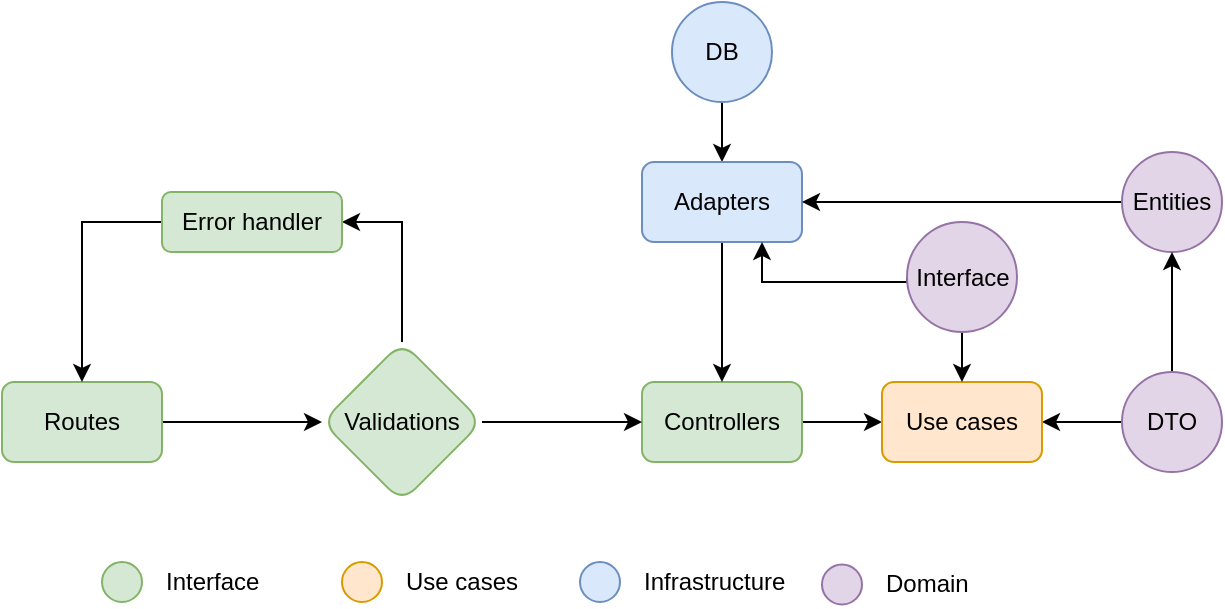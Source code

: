 <mxfile>
    <diagram name="Página-1" id="uFT8vUl30jBZi0xyiMv0">
        <mxGraphModel dx="1052" dy="773" grid="1" gridSize="10" guides="1" tooltips="1" connect="1" arrows="1" fold="1" page="1" pageScale="1" pageWidth="827" pageHeight="1169" math="0" shadow="0">
            <root>
                <mxCell id="0"/>
                <mxCell id="1" parent="0"/>
                <mxCell id="mC5z-mMraHbT_Dps2X1v-2" value="" style="edgeStyle=orthogonalEdgeStyle;rounded=0;orthogonalLoop=1;jettySize=auto;html=1;fontColor=#000000;" parent="1" source="pwGEhDZ0cCf_99FvV3OS-1" target="mC5z-mMraHbT_Dps2X1v-1" edge="1">
                    <mxGeometry relative="1" as="geometry"/>
                </mxCell>
                <mxCell id="pwGEhDZ0cCf_99FvV3OS-1" value="Routes" style="rounded=1;whiteSpace=wrap;html=1;fillColor=#d5e8d4;strokeColor=#82b366;fontColor=#000000;" parent="1" vertex="1">
                    <mxGeometry x="40" y="280" width="80" height="40" as="geometry"/>
                </mxCell>
                <mxCell id="pwGEhDZ0cCf_99FvV3OS-7" value="" style="edgeStyle=orthogonalEdgeStyle;rounded=0;orthogonalLoop=1;jettySize=auto;html=1;fontColor=#000000;" parent="1" source="pwGEhDZ0cCf_99FvV3OS-2" target="pwGEhDZ0cCf_99FvV3OS-6" edge="1">
                    <mxGeometry relative="1" as="geometry"/>
                </mxCell>
                <mxCell id="pwGEhDZ0cCf_99FvV3OS-2" value="Controllers" style="whiteSpace=wrap;html=1;rounded=1;fillColor=#d5e8d4;strokeColor=#82b366;fontColor=#000000;" parent="1" vertex="1">
                    <mxGeometry x="360" y="280" width="80" height="40" as="geometry"/>
                </mxCell>
                <mxCell id="pwGEhDZ0cCf_99FvV3OS-5" value="" style="edgeStyle=orthogonalEdgeStyle;rounded=0;orthogonalLoop=1;jettySize=auto;html=1;fontColor=#000000;" parent="1" source="pwGEhDZ0cCf_99FvV3OS-4" target="pwGEhDZ0cCf_99FvV3OS-2" edge="1">
                    <mxGeometry relative="1" as="geometry"/>
                </mxCell>
                <mxCell id="pwGEhDZ0cCf_99FvV3OS-10" value="" style="edgeStyle=orthogonalEdgeStyle;rounded=0;orthogonalLoop=1;jettySize=auto;html=1;fontColor=#000000;" parent="1" source="pwGEhDZ0cCf_99FvV3OS-9" target="pwGEhDZ0cCf_99FvV3OS-4" edge="1">
                    <mxGeometry relative="1" as="geometry"/>
                </mxCell>
                <mxCell id="pwGEhDZ0cCf_99FvV3OS-4" value="Adapters" style="whiteSpace=wrap;html=1;rounded=1;fillColor=#dae8fc;strokeColor=#6c8ebf;fontColor=#000000;" parent="1" vertex="1">
                    <mxGeometry x="360" y="170" width="80" height="40" as="geometry"/>
                </mxCell>
                <mxCell id="pwGEhDZ0cCf_99FvV3OS-15" value="" style="edgeStyle=orthogonalEdgeStyle;rounded=0;orthogonalLoop=1;jettySize=auto;html=1;fontColor=#000000;" parent="1" source="pwGEhDZ0cCf_99FvV3OS-14" target="pwGEhDZ0cCf_99FvV3OS-6" edge="1">
                    <mxGeometry relative="1" as="geometry"/>
                </mxCell>
                <mxCell id="pwGEhDZ0cCf_99FvV3OS-6" value="Use cases" style="whiteSpace=wrap;html=1;rounded=1;fillColor=#ffe6cc;strokeColor=#d79b00;fontColor=#000000;" parent="1" vertex="1">
                    <mxGeometry x="480" y="280" width="80" height="40" as="geometry"/>
                </mxCell>
                <mxCell id="pwGEhDZ0cCf_99FvV3OS-9" value="DB" style="ellipse;whiteSpace=wrap;html=1;rounded=1;fillColor=#dae8fc;strokeColor=#6c8ebf;fontColor=#000000;" parent="1" vertex="1">
                    <mxGeometry x="375" y="90" width="50" height="50" as="geometry"/>
                </mxCell>
                <mxCell id="pwGEhDZ0cCf_99FvV3OS-13" style="edgeStyle=orthogonalEdgeStyle;rounded=0;orthogonalLoop=1;jettySize=auto;html=1;exitX=0;exitY=0.5;exitDx=0;exitDy=0;entryX=1;entryY=0.5;entryDx=0;entryDy=0;fontColor=#000000;" parent="1" source="pwGEhDZ0cCf_99FvV3OS-11" target="pwGEhDZ0cCf_99FvV3OS-4" edge="1">
                    <mxGeometry relative="1" as="geometry">
                        <mxPoint x="520" y="150" as="targetPoint"/>
                    </mxGeometry>
                </mxCell>
                <mxCell id="pwGEhDZ0cCf_99FvV3OS-11" value="Entities" style="ellipse;whiteSpace=wrap;html=1;rounded=1;fillColor=#e1d5e7;strokeColor=#9673a6;fontColor=#000000;" parent="1" vertex="1">
                    <mxGeometry x="600" y="165" width="50" height="50" as="geometry"/>
                </mxCell>
                <mxCell id="pwGEhDZ0cCf_99FvV3OS-18" value="" style="edgeStyle=orthogonalEdgeStyle;rounded=0;orthogonalLoop=1;jettySize=auto;html=1;fontColor=#000000;" parent="1" source="pwGEhDZ0cCf_99FvV3OS-14" target="pwGEhDZ0cCf_99FvV3OS-11" edge="1">
                    <mxGeometry relative="1" as="geometry"/>
                </mxCell>
                <mxCell id="pwGEhDZ0cCf_99FvV3OS-14" value="DTO" style="ellipse;whiteSpace=wrap;html=1;rounded=1;fillColor=#e1d5e7;strokeColor=#9673a6;fontColor=#000000;" parent="1" vertex="1">
                    <mxGeometry x="600" y="275" width="50" height="50" as="geometry"/>
                </mxCell>
                <mxCell id="pwGEhDZ0cCf_99FvV3OS-21" value="" style="edgeStyle=orthogonalEdgeStyle;rounded=0;orthogonalLoop=1;jettySize=auto;html=1;entryX=0.75;entryY=1;entryDx=0;entryDy=0;exitX=0;exitY=0.5;exitDx=0;exitDy=0;fontColor=#000000;" parent="1" source="pwGEhDZ0cCf_99FvV3OS-19" target="pwGEhDZ0cCf_99FvV3OS-4" edge="1">
                    <mxGeometry relative="1" as="geometry">
                        <Array as="points">
                            <mxPoint x="493" y="230"/>
                            <mxPoint x="420" y="230"/>
                        </Array>
                    </mxGeometry>
                </mxCell>
                <mxCell id="pwGEhDZ0cCf_99FvV3OS-22" value="" style="edgeStyle=orthogonalEdgeStyle;rounded=0;orthogonalLoop=1;jettySize=auto;html=1;fontColor=#000000;" parent="1" source="pwGEhDZ0cCf_99FvV3OS-19" target="pwGEhDZ0cCf_99FvV3OS-6" edge="1">
                    <mxGeometry relative="1" as="geometry"/>
                </mxCell>
                <mxCell id="pwGEhDZ0cCf_99FvV3OS-19" value="Interface" style="ellipse;whiteSpace=wrap;html=1;aspect=fixed;fillColor=#e1d5e7;strokeColor=#9673a6;fontColor=#000000;" parent="1" vertex="1">
                    <mxGeometry x="492.5" y="200" width="55" height="55" as="geometry"/>
                </mxCell>
                <mxCell id="pwGEhDZ0cCf_99FvV3OS-23" value="" style="ellipse;whiteSpace=wrap;html=1;aspect=fixed;fillColor=#d5e8d4;strokeColor=#82b366;" parent="1" vertex="1">
                    <mxGeometry x="90" y="370" width="20" height="20" as="geometry"/>
                </mxCell>
                <mxCell id="pwGEhDZ0cCf_99FvV3OS-24" value="Interface" style="text;html=1;align=left;verticalAlign=middle;whiteSpace=wrap;rounded=0;" parent="1" vertex="1">
                    <mxGeometry x="120" y="371.88" width="140" height="16.25" as="geometry"/>
                </mxCell>
                <mxCell id="pwGEhDZ0cCf_99FvV3OS-25" value="" style="ellipse;whiteSpace=wrap;html=1;aspect=fixed;fillColor=#ffe6cc;strokeColor=#d79b00;" parent="1" vertex="1">
                    <mxGeometry x="210" y="370.01" width="20" height="20" as="geometry"/>
                </mxCell>
                <mxCell id="pwGEhDZ0cCf_99FvV3OS-26" value="Use cases" style="text;html=1;align=left;verticalAlign=middle;whiteSpace=wrap;rounded=0;" parent="1" vertex="1">
                    <mxGeometry x="240" y="371.26" width="140" height="17.5" as="geometry"/>
                </mxCell>
                <mxCell id="pwGEhDZ0cCf_99FvV3OS-27" value="" style="ellipse;whiteSpace=wrap;html=1;aspect=fixed;fillColor=#dae8fc;strokeColor=#6c8ebf;" parent="1" vertex="1">
                    <mxGeometry x="329" y="370.01" width="20" height="20" as="geometry"/>
                </mxCell>
                <mxCell id="pwGEhDZ0cCf_99FvV3OS-28" value="Infrastructure" style="text;html=1;align=left;verticalAlign=middle;whiteSpace=wrap;rounded=0;" parent="1" vertex="1">
                    <mxGeometry x="359" y="368.76" width="140" height="22.5" as="geometry"/>
                </mxCell>
                <mxCell id="pwGEhDZ0cCf_99FvV3OS-29" value="" style="ellipse;whiteSpace=wrap;html=1;aspect=fixed;fillColor=#e1d5e7;strokeColor=#9673a6;" parent="1" vertex="1">
                    <mxGeometry x="450" y="371.25" width="20" height="20" as="geometry"/>
                </mxCell>
                <mxCell id="pwGEhDZ0cCf_99FvV3OS-30" value="Domain" style="text;html=1;align=left;verticalAlign=middle;whiteSpace=wrap;rounded=0;" parent="1" vertex="1">
                    <mxGeometry x="480" y="370" width="140" height="22.5" as="geometry"/>
                </mxCell>
                <mxCell id="mC5z-mMraHbT_Dps2X1v-3" value="" style="edgeStyle=orthogonalEdgeStyle;rounded=0;orthogonalLoop=1;jettySize=auto;html=1;fontColor=#000000;" parent="1" source="mC5z-mMraHbT_Dps2X1v-1" target="pwGEhDZ0cCf_99FvV3OS-2" edge="1">
                    <mxGeometry relative="1" as="geometry"/>
                </mxCell>
                <mxCell id="mC5z-mMraHbT_Dps2X1v-12" value="" style="edgeStyle=orthogonalEdgeStyle;rounded=0;orthogonalLoop=1;jettySize=auto;html=1;entryX=1;entryY=0.5;entryDx=0;entryDy=0;fontColor=#000000;" parent="1" source="mC5z-mMraHbT_Dps2X1v-1" target="mC5z-mMraHbT_Dps2X1v-11" edge="1">
                    <mxGeometry relative="1" as="geometry"/>
                </mxCell>
                <mxCell id="mC5z-mMraHbT_Dps2X1v-1" value="Validations" style="rhombus;whiteSpace=wrap;html=1;fillColor=#d5e8d4;strokeColor=#82b366;rounded=1;fontColor=#000000;" parent="1" vertex="1">
                    <mxGeometry x="200" y="260" width="80" height="80" as="geometry"/>
                </mxCell>
                <mxCell id="mC5z-mMraHbT_Dps2X1v-13" value="" style="edgeStyle=orthogonalEdgeStyle;rounded=0;orthogonalLoop=1;jettySize=auto;html=1;entryX=0.5;entryY=0;entryDx=0;entryDy=0;exitX=0;exitY=0.5;exitDx=0;exitDy=0;fontColor=#000000;" parent="1" source="mC5z-mMraHbT_Dps2X1v-11" target="pwGEhDZ0cCf_99FvV3OS-1" edge="1">
                    <mxGeometry relative="1" as="geometry"/>
                </mxCell>
                <mxCell id="mC5z-mMraHbT_Dps2X1v-11" value="&lt;font&gt;Error handler&lt;/font&gt;" style="rounded=1;whiteSpace=wrap;html=1;fillColor=#d5e8d4;strokeColor=#82b366;fontColor=#000000;" parent="1" vertex="1">
                    <mxGeometry x="120" y="185" width="90" height="30" as="geometry"/>
                </mxCell>
            </root>
        </mxGraphModel>
    </diagram>
</mxfile>